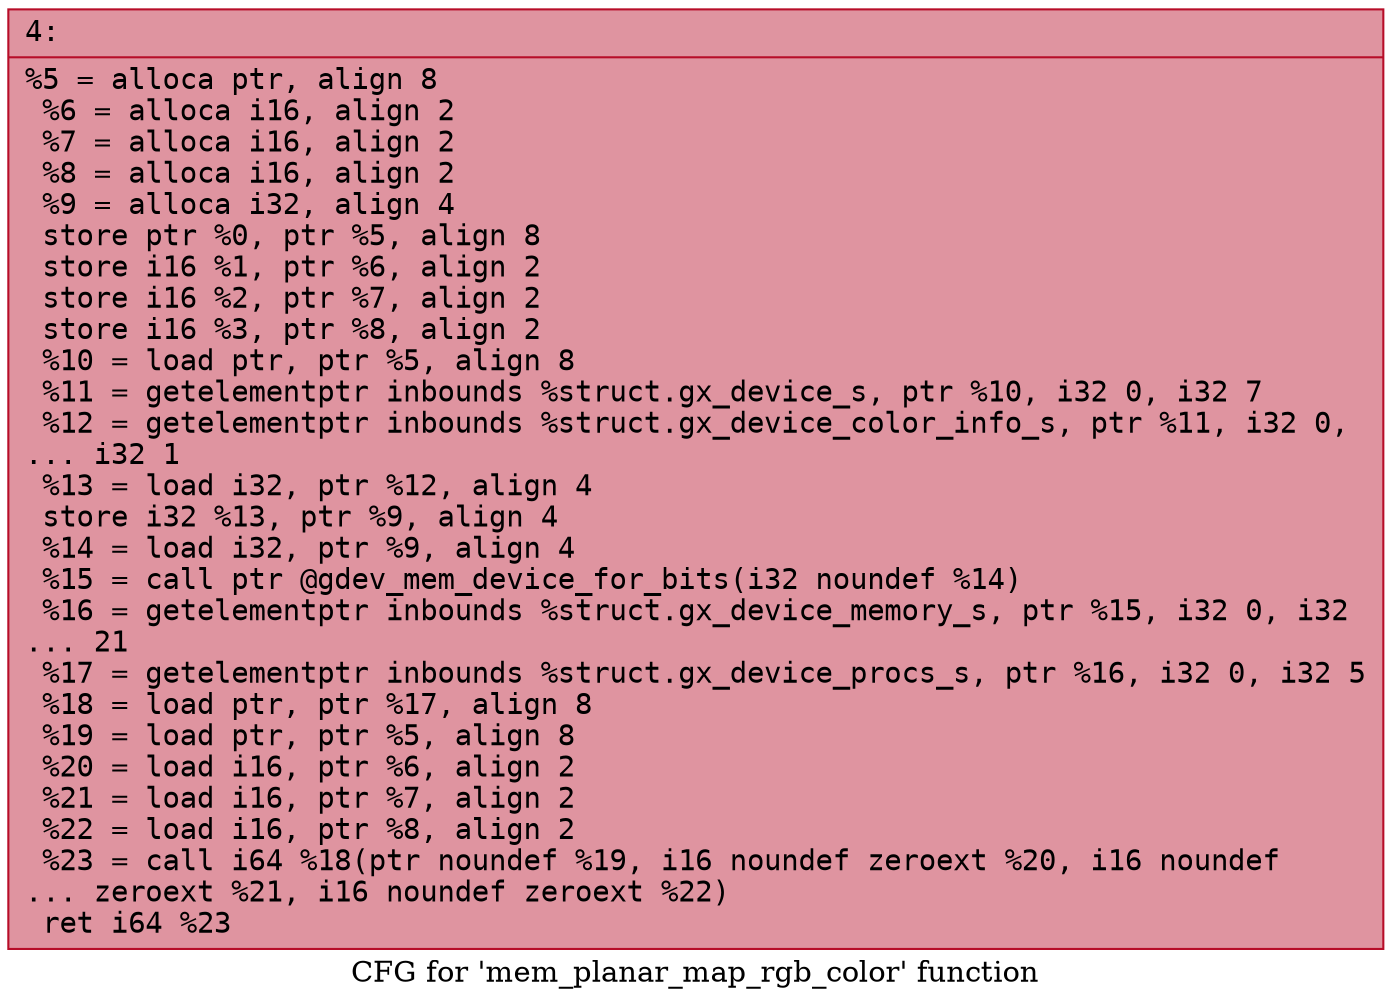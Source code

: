 digraph "CFG for 'mem_planar_map_rgb_color' function" {
	label="CFG for 'mem_planar_map_rgb_color' function";

	Node0x600003592120 [shape=record,color="#b70d28ff", style=filled, fillcolor="#b70d2870" fontname="Courier",label="{4:\l|  %5 = alloca ptr, align 8\l  %6 = alloca i16, align 2\l  %7 = alloca i16, align 2\l  %8 = alloca i16, align 2\l  %9 = alloca i32, align 4\l  store ptr %0, ptr %5, align 8\l  store i16 %1, ptr %6, align 2\l  store i16 %2, ptr %7, align 2\l  store i16 %3, ptr %8, align 2\l  %10 = load ptr, ptr %5, align 8\l  %11 = getelementptr inbounds %struct.gx_device_s, ptr %10, i32 0, i32 7\l  %12 = getelementptr inbounds %struct.gx_device_color_info_s, ptr %11, i32 0,\l... i32 1\l  %13 = load i32, ptr %12, align 4\l  store i32 %13, ptr %9, align 4\l  %14 = load i32, ptr %9, align 4\l  %15 = call ptr @gdev_mem_device_for_bits(i32 noundef %14)\l  %16 = getelementptr inbounds %struct.gx_device_memory_s, ptr %15, i32 0, i32\l... 21\l  %17 = getelementptr inbounds %struct.gx_device_procs_s, ptr %16, i32 0, i32 5\l  %18 = load ptr, ptr %17, align 8\l  %19 = load ptr, ptr %5, align 8\l  %20 = load i16, ptr %6, align 2\l  %21 = load i16, ptr %7, align 2\l  %22 = load i16, ptr %8, align 2\l  %23 = call i64 %18(ptr noundef %19, i16 noundef zeroext %20, i16 noundef\l... zeroext %21, i16 noundef zeroext %22)\l  ret i64 %23\l}"];
}
